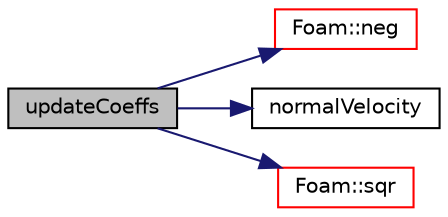 digraph "updateCoeffs"
{
  bgcolor="transparent";
  edge [fontname="Helvetica",fontsize="10",labelfontname="Helvetica",labelfontsize="10"];
  node [fontname="Helvetica",fontsize="10",shape=record];
  rankdir="LR";
  Node1 [label="updateCoeffs",height=0.2,width=0.4,color="black", fillcolor="grey75", style="filled", fontcolor="black"];
  Node1 -> Node2 [color="midnightblue",fontsize="10",style="solid",fontname="Helvetica"];
  Node2 [label="Foam::neg",height=0.2,width=0.4,color="red",URL="$a10725.html#aad5b44612e484eb87fcea79a3d19ee04"];
  Node1 -> Node3 [color="midnightblue",fontsize="10",style="solid",fontname="Helvetica"];
  Node3 [label="normalVelocity",height=0.2,width=0.4,color="black",URL="$a00827.html#a333398b2cae0b5306c8a42406d13f950",tooltip="Return the BC which provides the normal component of velocity. "];
  Node1 -> Node4 [color="midnightblue",fontsize="10",style="solid",fontname="Helvetica"];
  Node4 [label="Foam::sqr",height=0.2,width=0.4,color="red",URL="$a10725.html#a277dc11c581d53826ab5090b08f3b17b"];
}

